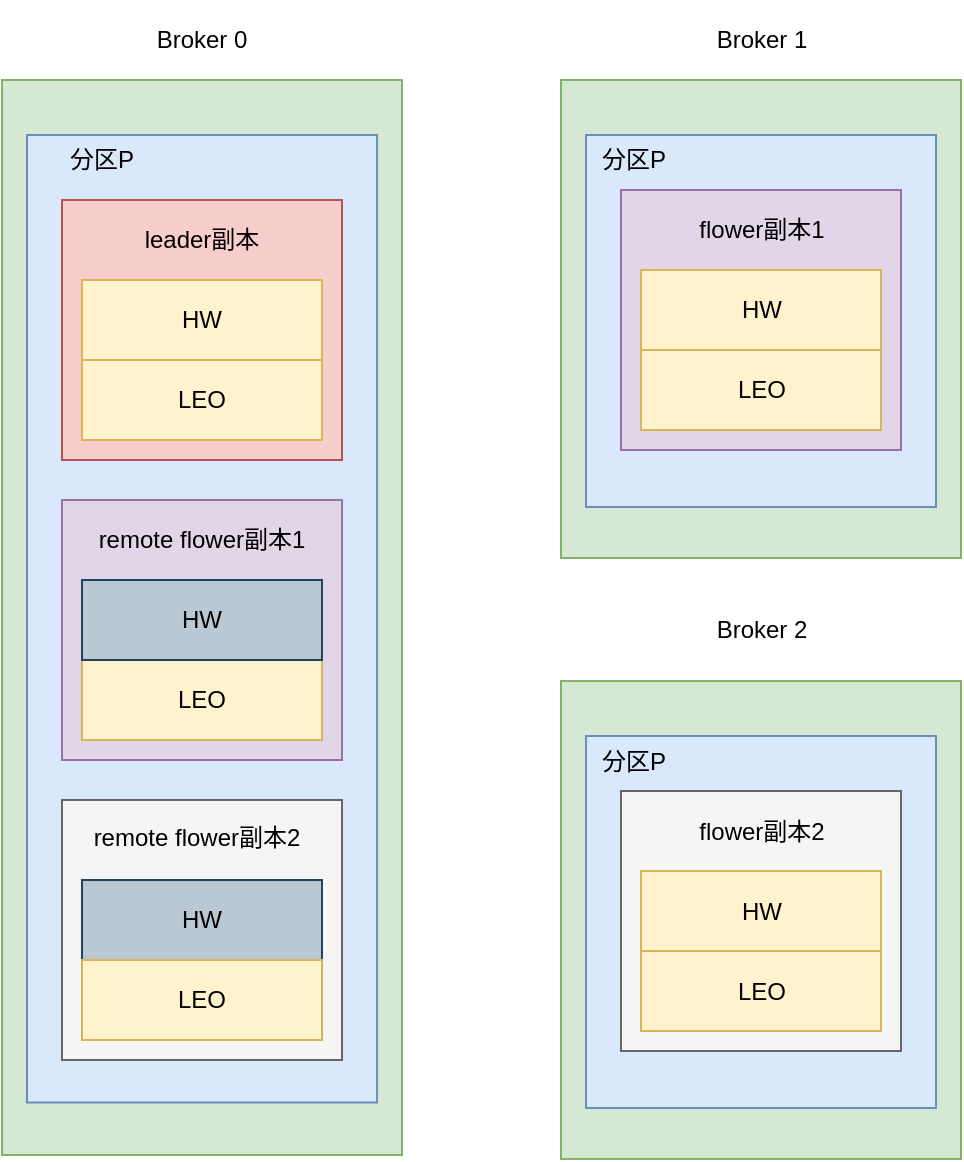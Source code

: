 <mxfile version="14.1.8" type="device"><diagram id="IaVjzrjgDqlD-PRawmtb" name="第 1 页"><mxGraphModel dx="1106" dy="900" grid="1" gridSize="10" guides="1" tooltips="1" connect="1" arrows="1" fold="1" page="1" pageScale="1" pageWidth="827" pageHeight="1169" math="0" shadow="0"><root><mxCell id="0"/><mxCell id="1" parent="0"/><mxCell id="NvCABMpvygQBzVoBjUbl-1" value="" style="rounded=0;whiteSpace=wrap;html=1;rotation=90;fillColor=#d5e8d4;strokeColor=#82b366;" vertex="1" parent="1"><mxGeometry x="-8.75" y="348.75" width="537.5" height="200" as="geometry"/></mxCell><mxCell id="NvCABMpvygQBzVoBjUbl-2" value="Broker 0" style="text;html=1;align=center;verticalAlign=middle;whiteSpace=wrap;rounded=0;" vertex="1" parent="1"><mxGeometry x="205" y="140" width="110" height="40" as="geometry"/></mxCell><mxCell id="NvCABMpvygQBzVoBjUbl-11" value="" style="rounded=0;whiteSpace=wrap;html=1;rotation=90;fillColor=#d5e8d4;strokeColor=#82b366;" vertex="1" parent="1"><mxGeometry x="420" y="199.5" width="239" height="200" as="geometry"/></mxCell><mxCell id="NvCABMpvygQBzVoBjUbl-12" value="Broker 1" style="text;html=1;strokeColor=none;fillColor=none;align=center;verticalAlign=middle;whiteSpace=wrap;rounded=0;" vertex="1" parent="1"><mxGeometry x="484.5" y="140" width="110" height="40" as="geometry"/></mxCell><mxCell id="NvCABMpvygQBzVoBjUbl-25" value="" style="rounded=0;whiteSpace=wrap;html=1;rotation=90;fillColor=#dae8fc;strokeColor=#6c8ebf;" vertex="1" parent="1"><mxGeometry x="18.13" y="361.88" width="483.75" height="175" as="geometry"/></mxCell><mxCell id="NvCABMpvygQBzVoBjUbl-3" value="" style="rounded=0;whiteSpace=wrap;html=1;fillColor=#f8cecc;strokeColor=#b85450;" vertex="1" parent="1"><mxGeometry x="190" y="240" width="140" height="130" as="geometry"/></mxCell><mxCell id="NvCABMpvygQBzVoBjUbl-4" value="HW" style="rounded=0;whiteSpace=wrap;html=1;fillColor=#fff2cc;strokeColor=#d6b656;" vertex="1" parent="1"><mxGeometry x="200" y="280" width="120" height="40" as="geometry"/></mxCell><mxCell id="NvCABMpvygQBzVoBjUbl-5" value="LEO" style="rounded=0;whiteSpace=wrap;html=1;fillColor=#fff2cc;strokeColor=#d6b656;" vertex="1" parent="1"><mxGeometry x="200" y="320" width="120" height="40" as="geometry"/></mxCell><mxCell id="NvCABMpvygQBzVoBjUbl-6" value="leader副本" style="text;html=1;strokeColor=none;fillColor=none;align=center;verticalAlign=middle;whiteSpace=wrap;rounded=0;" vertex="1" parent="1"><mxGeometry x="205" y="240" width="110" height="40" as="geometry"/></mxCell><mxCell id="NvCABMpvygQBzVoBjUbl-7" value="" style="rounded=0;whiteSpace=wrap;html=1;fillColor=#e1d5e7;strokeColor=#9673a6;" vertex="1" parent="1"><mxGeometry x="190" y="390" width="140" height="130" as="geometry"/></mxCell><mxCell id="NvCABMpvygQBzVoBjUbl-8" value="LEO" style="rounded=0;whiteSpace=wrap;html=1;fillColor=#fff2cc;strokeColor=#d6b656;" vertex="1" parent="1"><mxGeometry x="200" y="470" width="120" height="40" as="geometry"/></mxCell><mxCell id="NvCABMpvygQBzVoBjUbl-9" value="remote flower副本1" style="text;html=1;strokeColor=none;fillColor=none;align=center;verticalAlign=middle;whiteSpace=wrap;rounded=0;" vertex="1" parent="1"><mxGeometry x="205" y="390" width="110" height="40" as="geometry"/></mxCell><mxCell id="NvCABMpvygQBzVoBjUbl-10" value="HW" style="rounded=0;whiteSpace=wrap;html=1;fillColor=#bac8d3;strokeColor=#23445d;" vertex="1" parent="1"><mxGeometry x="200" y="430" width="120" height="40" as="geometry"/></mxCell><mxCell id="NvCABMpvygQBzVoBjUbl-26" value="" style="rounded=0;whiteSpace=wrap;html=1;rotation=90;fillColor=#dae8fc;strokeColor=#6c8ebf;" vertex="1" parent="1"><mxGeometry x="446.5" y="213" width="186" height="175" as="geometry"/></mxCell><mxCell id="NvCABMpvygQBzVoBjUbl-14" value="" style="rounded=0;whiteSpace=wrap;html=1;fillColor=#e1d5e7;strokeColor=#9673a6;" vertex="1" parent="1"><mxGeometry x="469.5" y="235" width="140" height="130" as="geometry"/></mxCell><mxCell id="NvCABMpvygQBzVoBjUbl-15" value="HW" style="rounded=0;whiteSpace=wrap;html=1;fillColor=#fff2cc;strokeColor=#d6b656;" vertex="1" parent="1"><mxGeometry x="479.5" y="275" width="120" height="40" as="geometry"/></mxCell><mxCell id="NvCABMpvygQBzVoBjUbl-16" value="LEO" style="rounded=0;whiteSpace=wrap;html=1;fillColor=#fff2cc;strokeColor=#d6b656;" vertex="1" parent="1"><mxGeometry x="479.5" y="315" width="120" height="40" as="geometry"/></mxCell><mxCell id="NvCABMpvygQBzVoBjUbl-17" value="flower副本1" style="text;html=1;strokeColor=none;fillColor=none;align=center;verticalAlign=middle;whiteSpace=wrap;rounded=0;" vertex="1" parent="1"><mxGeometry x="484.5" y="235" width="110" height="40" as="geometry"/></mxCell><mxCell id="NvCABMpvygQBzVoBjUbl-27" value="分区P" style="text;html=1;strokeColor=none;fillColor=none;align=center;verticalAlign=middle;whiteSpace=wrap;rounded=0;" vertex="1" parent="1"><mxGeometry x="190" y="210" width="40" height="20" as="geometry"/></mxCell><mxCell id="NvCABMpvygQBzVoBjUbl-28" value="分区P" style="text;html=1;strokeColor=none;fillColor=none;align=center;verticalAlign=middle;whiteSpace=wrap;rounded=0;" vertex="1" parent="1"><mxGeometry x="455.5" y="210" width="40" height="20" as="geometry"/></mxCell><mxCell id="NvCABMpvygQBzVoBjUbl-29" value="" style="rounded=0;whiteSpace=wrap;html=1;rotation=90;fillColor=#d5e8d4;strokeColor=#82b366;" vertex="1" parent="1"><mxGeometry x="420" y="500" width="239" height="200" as="geometry"/></mxCell><mxCell id="NvCABMpvygQBzVoBjUbl-30" value="Broker 2" style="text;html=1;strokeColor=none;fillColor=none;align=center;verticalAlign=middle;whiteSpace=wrap;rounded=0;" vertex="1" parent="1"><mxGeometry x="484.5" y="435" width="110" height="40" as="geometry"/></mxCell><mxCell id="NvCABMpvygQBzVoBjUbl-31" value="" style="rounded=0;whiteSpace=wrap;html=1;rotation=90;fillColor=#dae8fc;strokeColor=#6c8ebf;" vertex="1" parent="1"><mxGeometry x="446.5" y="513.5" width="186" height="175" as="geometry"/></mxCell><mxCell id="NvCABMpvygQBzVoBjUbl-32" value="" style="rounded=0;whiteSpace=wrap;html=1;fillColor=#f5f5f5;strokeColor=#666666;fontColor=#333333;" vertex="1" parent="1"><mxGeometry x="469.5" y="535.5" width="140" height="130" as="geometry"/></mxCell><mxCell id="NvCABMpvygQBzVoBjUbl-33" value="HW" style="rounded=0;whiteSpace=wrap;html=1;fillColor=#fff2cc;strokeColor=#d6b656;" vertex="1" parent="1"><mxGeometry x="479.5" y="575.5" width="120" height="40" as="geometry"/></mxCell><mxCell id="NvCABMpvygQBzVoBjUbl-34" value="LEO" style="rounded=0;whiteSpace=wrap;html=1;fillColor=#fff2cc;strokeColor=#d6b656;" vertex="1" parent="1"><mxGeometry x="479.5" y="615.5" width="120" height="40" as="geometry"/></mxCell><mxCell id="NvCABMpvygQBzVoBjUbl-35" value="flower副本2" style="text;html=1;strokeColor=none;fillColor=none;align=center;verticalAlign=middle;whiteSpace=wrap;rounded=0;" vertex="1" parent="1"><mxGeometry x="484.5" y="535.5" width="110" height="40" as="geometry"/></mxCell><mxCell id="NvCABMpvygQBzVoBjUbl-36" value="分区P" style="text;html=1;strokeColor=none;fillColor=none;align=center;verticalAlign=middle;whiteSpace=wrap;rounded=0;" vertex="1" parent="1"><mxGeometry x="455.5" y="510.5" width="40" height="20" as="geometry"/></mxCell><mxCell id="NvCABMpvygQBzVoBjUbl-37" value="" style="rounded=0;whiteSpace=wrap;html=1;fillColor=#f5f5f5;strokeColor=#666666;fontColor=#333333;" vertex="1" parent="1"><mxGeometry x="190" y="540" width="140" height="130" as="geometry"/></mxCell><mxCell id="NvCABMpvygQBzVoBjUbl-38" value="HW" style="rounded=0;whiteSpace=wrap;html=1;fillColor=#bac8d3;strokeColor=#23445d;" vertex="1" parent="1"><mxGeometry x="200" y="580" width="120" height="40" as="geometry"/></mxCell><mxCell id="NvCABMpvygQBzVoBjUbl-39" value="LEO" style="rounded=0;whiteSpace=wrap;html=1;fillColor=#fff2cc;strokeColor=#d6b656;" vertex="1" parent="1"><mxGeometry x="200" y="620" width="120" height="40" as="geometry"/></mxCell><mxCell id="NvCABMpvygQBzVoBjUbl-40" value="remote flower副本2" style="text;html=1;strokeColor=none;fillColor=none;align=center;verticalAlign=middle;whiteSpace=wrap;rounded=0;" vertex="1" parent="1"><mxGeometry x="200" y="540" width="115" height="38.18" as="geometry"/></mxCell></root></mxGraphModel></diagram></mxfile>
